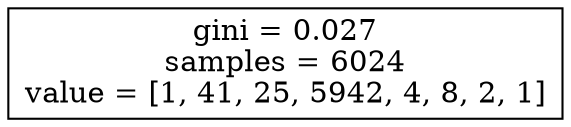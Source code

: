 digraph Tree {
node [shape=box] ;
0 [label="gini = 0.027\nsamples = 6024\nvalue = [1, 41, 25, 5942, 4, 8, 2, 1]"] ;
}